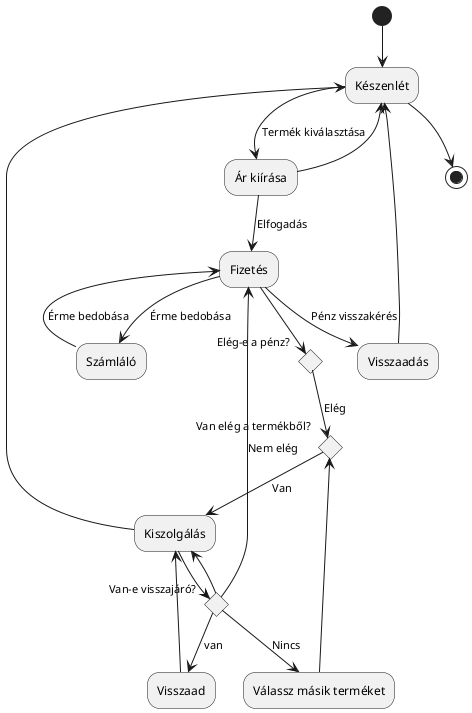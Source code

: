 @startuml
(*) --> "Készenlét" as A1 
A1 -->[Termék kiválasztása] "Ár kiírása" as A2
A2 --> A1

A2 -->[Elfogadás] "Fizetés" as A3
A3 -->[Érme bedobása] "Számláló" as A4
A4 -->[Érme bedobása] A3

A3 --> if "Elég-e a pénz?" then
  -->[Elég] if "Van elég a termékből?" as A7 then
    -->[Van] "Kiszolgálás" as A5
    -->if "Van-e visszajáró?" then
        -->[van] "Visszaad" as A9
        A9 --> A5
        else
        --> A5
    else
    -->[Nincs] "Válassz másik terméket" as A6
    A6 --> A7
  else
  -->[Nem elég] A3
A5 --> A1
A3 -->[Pénz visszakérés] "Visszaadás" as A8
A8 --> A1

--> (*)
@enduml